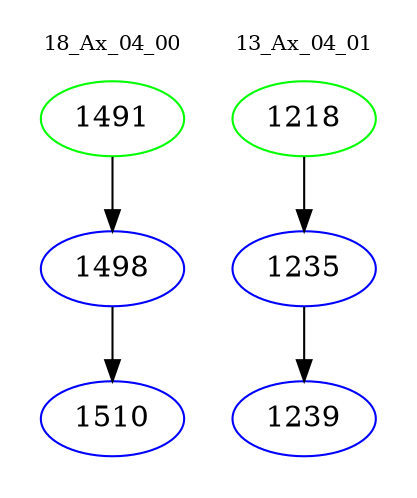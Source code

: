 digraph{
subgraph cluster_0 {
color = white
label = "18_Ax_04_00";
fontsize=10;
T0_1491 [label="1491", color="green"]
T0_1491 -> T0_1498 [color="black"]
T0_1498 [label="1498", color="blue"]
T0_1498 -> T0_1510 [color="black"]
T0_1510 [label="1510", color="blue"]
}
subgraph cluster_1 {
color = white
label = "13_Ax_04_01";
fontsize=10;
T1_1218 [label="1218", color="green"]
T1_1218 -> T1_1235 [color="black"]
T1_1235 [label="1235", color="blue"]
T1_1235 -> T1_1239 [color="black"]
T1_1239 [label="1239", color="blue"]
}
}
